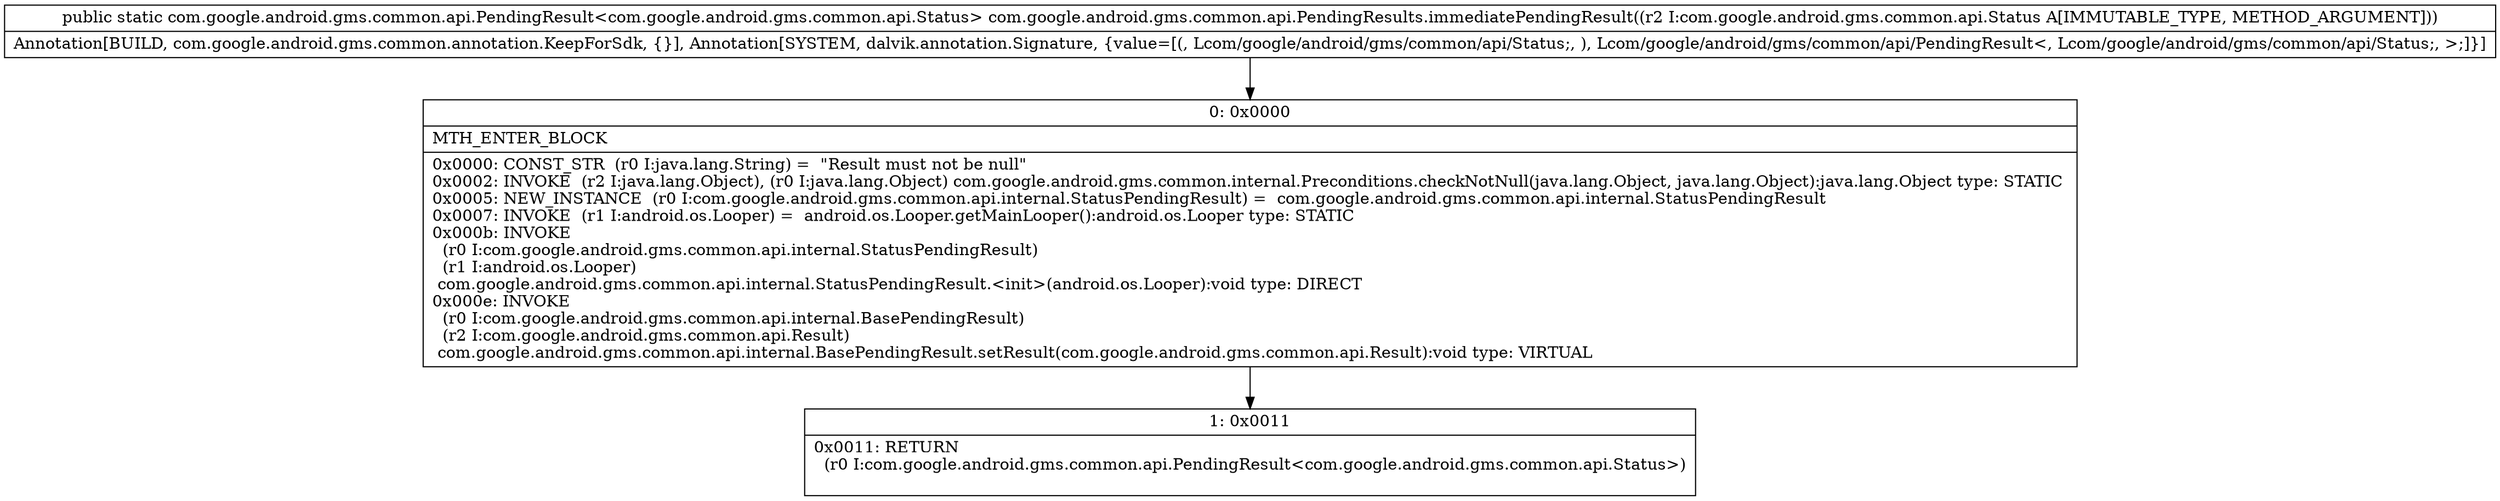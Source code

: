 digraph "CFG forcom.google.android.gms.common.api.PendingResults.immediatePendingResult(Lcom\/google\/android\/gms\/common\/api\/Status;)Lcom\/google\/android\/gms\/common\/api\/PendingResult;" {
Node_0 [shape=record,label="{0\:\ 0x0000|MTH_ENTER_BLOCK\l|0x0000: CONST_STR  (r0 I:java.lang.String) =  \"Result must not be null\" \l0x0002: INVOKE  (r2 I:java.lang.Object), (r0 I:java.lang.Object) com.google.android.gms.common.internal.Preconditions.checkNotNull(java.lang.Object, java.lang.Object):java.lang.Object type: STATIC \l0x0005: NEW_INSTANCE  (r0 I:com.google.android.gms.common.api.internal.StatusPendingResult) =  com.google.android.gms.common.api.internal.StatusPendingResult \l0x0007: INVOKE  (r1 I:android.os.Looper) =  android.os.Looper.getMainLooper():android.os.Looper type: STATIC \l0x000b: INVOKE  \l  (r0 I:com.google.android.gms.common.api.internal.StatusPendingResult)\l  (r1 I:android.os.Looper)\l com.google.android.gms.common.api.internal.StatusPendingResult.\<init\>(android.os.Looper):void type: DIRECT \l0x000e: INVOKE  \l  (r0 I:com.google.android.gms.common.api.internal.BasePendingResult)\l  (r2 I:com.google.android.gms.common.api.Result)\l com.google.android.gms.common.api.internal.BasePendingResult.setResult(com.google.android.gms.common.api.Result):void type: VIRTUAL \l}"];
Node_1 [shape=record,label="{1\:\ 0x0011|0x0011: RETURN  \l  (r0 I:com.google.android.gms.common.api.PendingResult\<com.google.android.gms.common.api.Status\>)\l \l}"];
MethodNode[shape=record,label="{public static com.google.android.gms.common.api.PendingResult\<com.google.android.gms.common.api.Status\> com.google.android.gms.common.api.PendingResults.immediatePendingResult((r2 I:com.google.android.gms.common.api.Status A[IMMUTABLE_TYPE, METHOD_ARGUMENT]))  | Annotation[BUILD, com.google.android.gms.common.annotation.KeepForSdk, \{\}], Annotation[SYSTEM, dalvik.annotation.Signature, \{value=[(, Lcom\/google\/android\/gms\/common\/api\/Status;, ), Lcom\/google\/android\/gms\/common\/api\/PendingResult\<, Lcom\/google\/android\/gms\/common\/api\/Status;, \>;]\}]\l}"];
MethodNode -> Node_0;
Node_0 -> Node_1;
}

